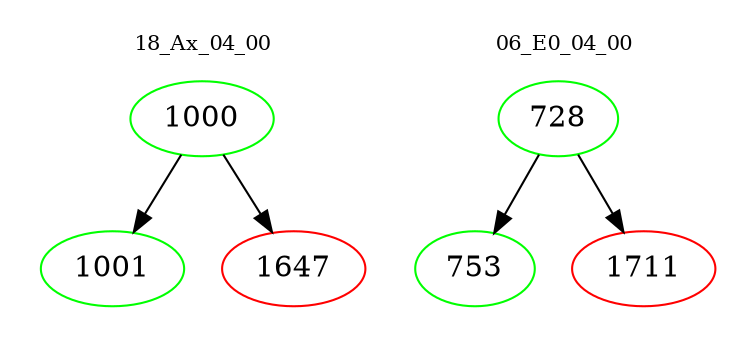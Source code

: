 digraph{
subgraph cluster_0 {
color = white
label = "18_Ax_04_00";
fontsize=10;
T0_1000 [label="1000", color="green"]
T0_1000 -> T0_1001 [color="black"]
T0_1001 [label="1001", color="green"]
T0_1000 -> T0_1647 [color="black"]
T0_1647 [label="1647", color="red"]
}
subgraph cluster_1 {
color = white
label = "06_E0_04_00";
fontsize=10;
T1_728 [label="728", color="green"]
T1_728 -> T1_753 [color="black"]
T1_753 [label="753", color="green"]
T1_728 -> T1_1711 [color="black"]
T1_1711 [label="1711", color="red"]
}
}
